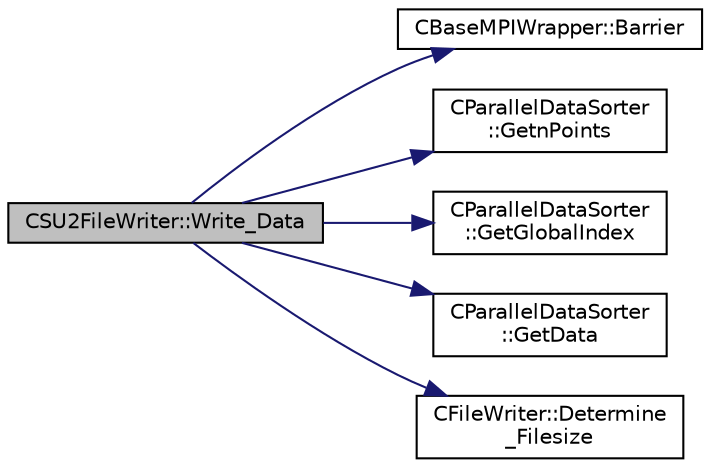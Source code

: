 digraph "CSU2FileWriter::Write_Data"
{
  edge [fontname="Helvetica",fontsize="10",labelfontname="Helvetica",labelfontsize="10"];
  node [fontname="Helvetica",fontsize="10",shape=record];
  rankdir="LR";
  Node4 [label="CSU2FileWriter::Write_Data",height=0.2,width=0.4,color="black", fillcolor="grey75", style="filled", fontcolor="black"];
  Node4 -> Node5 [color="midnightblue",fontsize="10",style="solid",fontname="Helvetica"];
  Node5 [label="CBaseMPIWrapper::Barrier",height=0.2,width=0.4,color="black", fillcolor="white", style="filled",URL="$class_c_base_m_p_i_wrapper.html#a07f24df31c87ac960540ce8ac2b407d2"];
  Node4 -> Node6 [color="midnightblue",fontsize="10",style="solid",fontname="Helvetica"];
  Node6 [label="CParallelDataSorter\l::GetnPoints",height=0.2,width=0.4,color="black", fillcolor="white", style="filled",URL="$class_c_parallel_data_sorter.html#a1afb1c7c56ca79148dd703dc6fc3ce28",tooltip="Get the number of points the local rank owns. "];
  Node4 -> Node7 [color="midnightblue",fontsize="10",style="solid",fontname="Helvetica"];
  Node7 [label="CParallelDataSorter\l::GetGlobalIndex",height=0.2,width=0.4,color="black", fillcolor="white", style="filled",URL="$class_c_parallel_data_sorter.html#a91786a1c7e1f2ad706f22de6fc41495e",tooltip="Get the global index of a point.  iPoint - the point ID. "];
  Node4 -> Node8 [color="midnightblue",fontsize="10",style="solid",fontname="Helvetica"];
  Node8 [label="CParallelDataSorter\l::GetData",height=0.2,width=0.4,color="black", fillcolor="white", style="filled",URL="$class_c_parallel_data_sorter.html#adefe6c1b192cff0292738bf72557eb06",tooltip="Get the value of the linear partitioned data.  iField - the output field ID.  iPoint - the point ID..."];
  Node4 -> Node9 [color="midnightblue",fontsize="10",style="solid",fontname="Helvetica"];
  Node9 [label="CFileWriter::Determine\l_Filesize",height=0.2,width=0.4,color="black", fillcolor="white", style="filled",URL="$class_c_file_writer.html#a9981be870ccfb9b46a7b37870c4a7490",tooltip="Determine the file size. "];
}

